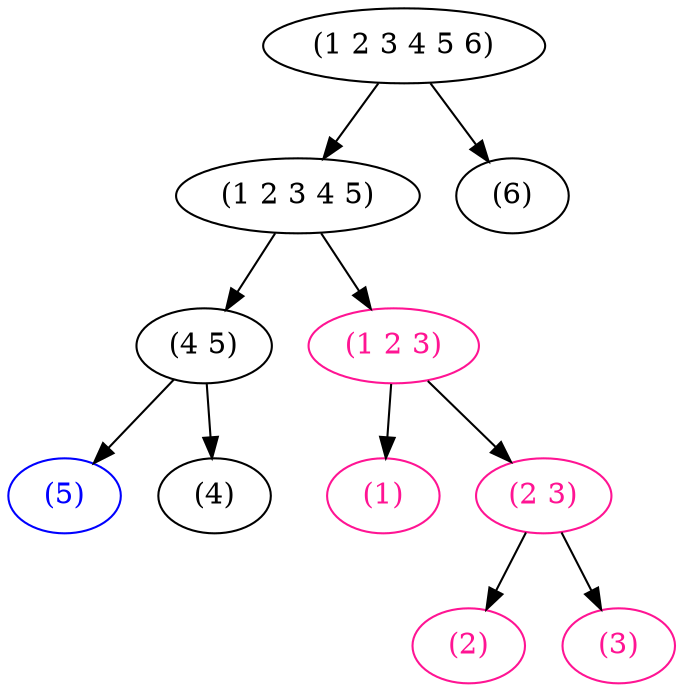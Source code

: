 strict digraph {
        "(1 2 3 4 5)" [label=<(1 2 3 4 5)>];
        "(1 2 3 4 5)" -> "(4 5)";
        "(1 2 3 4 5)" -> "(1 2 3)";
        "(4 5)" [label=<(4 5)>];
        "(4 5)" -> "(5)";
        "(4 5)" -> "(4)";
        "(1 2 3)" [color=deeppink, fontcolor=deeppink, label=<(1 2 3)>];
        "(1 2 3)" -> "(1)";
        "(1 2 3)" -> "(2 3)";
        "(4)" [label=<(4)>];
        "(1)" [color=deeppink, fontcolor=deeppink, label=<(1)>];
        "(2 3)" [color=deeppink, fontcolor=deeppink, label=<(2 3)>];
        "(2 3)" -> "(2)";
        "(2 3)" -> "(3)";
        "(2)" [color=deeppink, fontcolor=deeppink, label=<(2)>];
        "(3)" [color=deeppink, fontcolor=deeppink, label=<(3)>];
        "(6)" [label=<(6)>];
        "(5)" [color=blue, fontcolor=blue, label=<(5)>];
        "(1 2 3 4 5 6)" [label=<(1 2 3 4 5 6)>];
        "(1 2 3 4 5 6)" -> "(1 2 3 4 5)";
        "(1 2 3 4 5 6)" -> "(6)";
}
